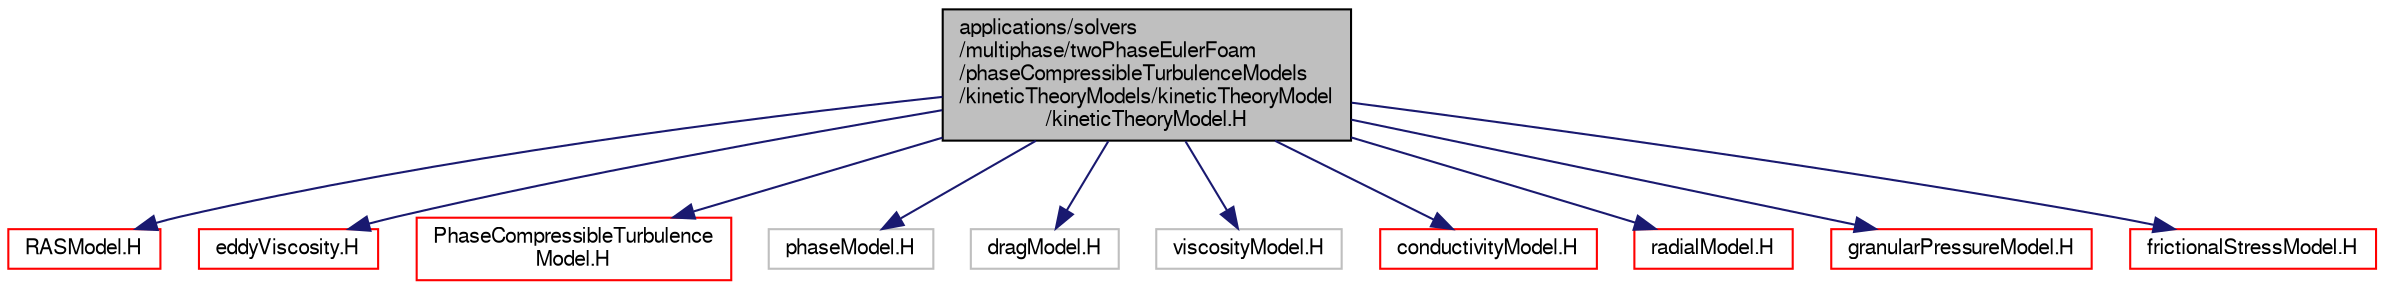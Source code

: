 digraph "applications/solvers/multiphase/twoPhaseEulerFoam/phaseCompressibleTurbulenceModels/kineticTheoryModels/kineticTheoryModel/kineticTheoryModel.H"
{
  bgcolor="transparent";
  edge [fontname="FreeSans",fontsize="10",labelfontname="FreeSans",labelfontsize="10"];
  node [fontname="FreeSans",fontsize="10",shape=record];
  Node1 [label="applications/solvers\l/multiphase/twoPhaseEulerFoam\l/phaseCompressibleTurbulenceModels\l/kineticTheoryModels/kineticTheoryModel\l/kineticTheoryModel.H",height=0.2,width=0.4,color="black", fillcolor="grey75", style="filled" fontcolor="black"];
  Node1 -> Node2 [color="midnightblue",fontsize="10",style="solid",fontname="FreeSans"];
  Node2 [label="RASModel.H",height=0.2,width=0.4,color="red",URL="$a10213.html"];
  Node1 -> Node3 [color="midnightblue",fontsize="10",style="solid",fontname="FreeSans"];
  Node3 [label="eddyViscosity.H",height=0.2,width=0.4,color="red",URL="$a10136.html"];
  Node1 -> Node4 [color="midnightblue",fontsize="10",style="solid",fontname="FreeSans"];
  Node4 [label="PhaseCompressibleTurbulence\lModel.H",height=0.2,width=0.4,color="red",URL="$a10087.html"];
  Node1 -> Node5 [color="midnightblue",fontsize="10",style="solid",fontname="FreeSans"];
  Node5 [label="phaseModel.H",height=0.2,width=0.4,color="grey75"];
  Node1 -> Node6 [color="midnightblue",fontsize="10",style="solid",fontname="FreeSans"];
  Node6 [label="dragModel.H",height=0.2,width=0.4,color="grey75"];
  Node1 -> Node7 [color="midnightblue",fontsize="10",style="solid",fontname="FreeSans"];
  Node7 [label="viscosityModel.H",height=0.2,width=0.4,color="grey75"];
  Node1 -> Node8 [color="midnightblue",fontsize="10",style="solid",fontname="FreeSans"];
  Node8 [label="conductivityModel.H",height=0.2,width=0.4,color="red",URL="$a03397.html"];
  Node1 -> Node9 [color="midnightblue",fontsize="10",style="solid",fontname="FreeSans"];
  Node9 [label="radialModel.H",height=0.2,width=0.4,color="red",URL="$a03431.html"];
  Node1 -> Node10 [color="midnightblue",fontsize="10",style="solid",fontname="FreeSans"];
  Node10 [label="granularPressureModel.H",height=0.2,width=0.4,color="red",URL="$a03417.html"];
  Node1 -> Node11 [color="midnightblue",fontsize="10",style="solid",fontname="FreeSans"];
  Node11 [label="frictionalStressModel.H",height=0.2,width=0.4,color="red",URL="$a03410.html"];
}
